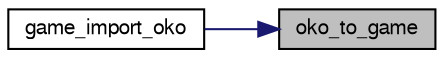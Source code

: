 digraph "oko_to_game"
{
 // LATEX_PDF_SIZE
  bgcolor="transparent";
  edge [fontname="FreeSans",fontsize="10",labelfontname="FreeSans",labelfontsize="10"];
  node [fontname="FreeSans",fontsize="10",shape=record];
  rankdir="RL";
  Node1 [label="oko_to_game",height=0.2,width=0.4,color="black", fillcolor="grey75", style="filled", fontcolor="black",tooltip="convert an allinf.oko game to a Game."];
  Node1 -> Node2 [dir="back",color="midnightblue",fontsize="10",style="solid",fontname="FreeSans"];
  Node2 [label="game_import_oko",height=0.2,width=0.4,color="black",URL="$game_8c.html#a33f9b30a98050e9de17b2b413bf22a4f",tooltip="Read a game from the \"allinf.oko\" file."];
}
